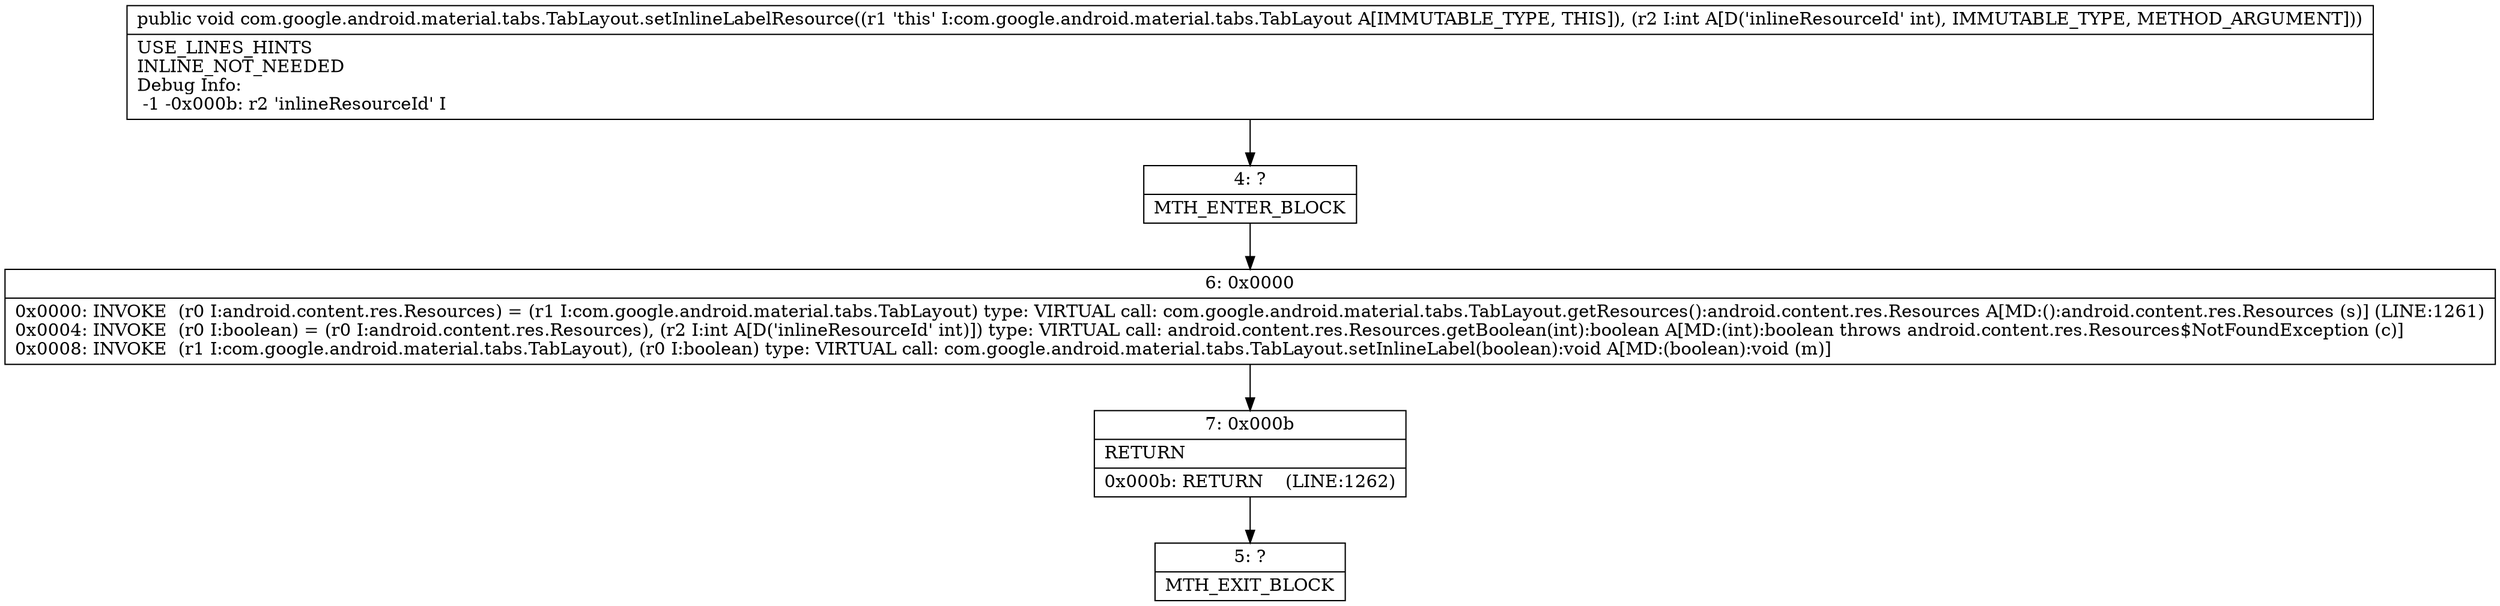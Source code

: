 digraph "CFG forcom.google.android.material.tabs.TabLayout.setInlineLabelResource(I)V" {
Node_4 [shape=record,label="{4\:\ ?|MTH_ENTER_BLOCK\l}"];
Node_6 [shape=record,label="{6\:\ 0x0000|0x0000: INVOKE  (r0 I:android.content.res.Resources) = (r1 I:com.google.android.material.tabs.TabLayout) type: VIRTUAL call: com.google.android.material.tabs.TabLayout.getResources():android.content.res.Resources A[MD:():android.content.res.Resources (s)] (LINE:1261)\l0x0004: INVOKE  (r0 I:boolean) = (r0 I:android.content.res.Resources), (r2 I:int A[D('inlineResourceId' int)]) type: VIRTUAL call: android.content.res.Resources.getBoolean(int):boolean A[MD:(int):boolean throws android.content.res.Resources$NotFoundException (c)]\l0x0008: INVOKE  (r1 I:com.google.android.material.tabs.TabLayout), (r0 I:boolean) type: VIRTUAL call: com.google.android.material.tabs.TabLayout.setInlineLabel(boolean):void A[MD:(boolean):void (m)]\l}"];
Node_7 [shape=record,label="{7\:\ 0x000b|RETURN\l|0x000b: RETURN    (LINE:1262)\l}"];
Node_5 [shape=record,label="{5\:\ ?|MTH_EXIT_BLOCK\l}"];
MethodNode[shape=record,label="{public void com.google.android.material.tabs.TabLayout.setInlineLabelResource((r1 'this' I:com.google.android.material.tabs.TabLayout A[IMMUTABLE_TYPE, THIS]), (r2 I:int A[D('inlineResourceId' int), IMMUTABLE_TYPE, METHOD_ARGUMENT]))  | USE_LINES_HINTS\lINLINE_NOT_NEEDED\lDebug Info:\l  \-1 \-0x000b: r2 'inlineResourceId' I\l}"];
MethodNode -> Node_4;Node_4 -> Node_6;
Node_6 -> Node_7;
Node_7 -> Node_5;
}

